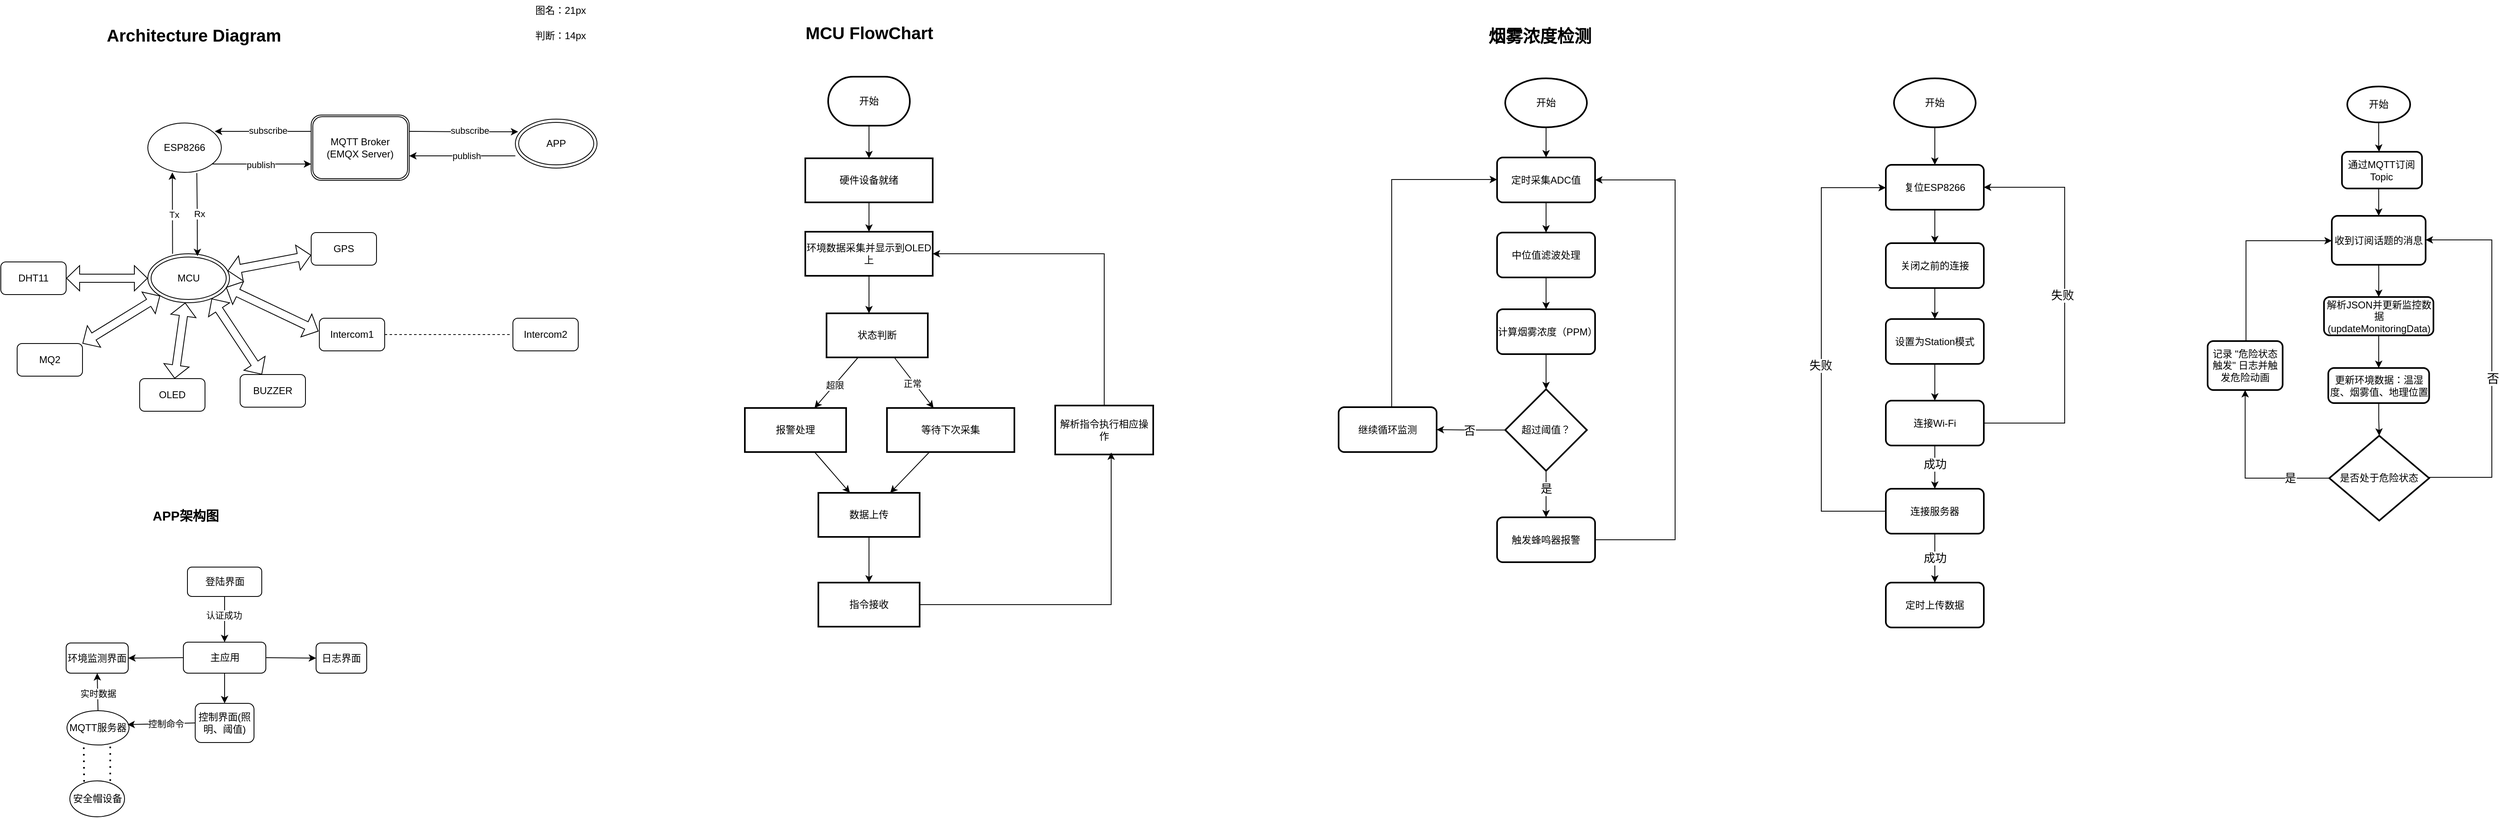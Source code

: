 <mxfile version="26.1.1">
  <diagram name="第 1 页" id="XSm_oSP1CjQKR2EKUibn">
    <mxGraphModel dx="1436" dy="968" grid="0" gridSize="10" guides="1" tooltips="1" connect="1" arrows="1" fold="1" page="1" pageScale="1" pageWidth="3300" pageHeight="4681" math="0" shadow="0">
      <root>
        <mxCell id="0" />
        <mxCell id="1" parent="0" />
        <mxCell id="Tru2G3mQ1BGQL0BF6qfR-82" style="edgeStyle=orthogonalEdgeStyle;rounded=0;orthogonalLoop=1;jettySize=auto;html=1;" parent="1" source="Tru2G3mQ1BGQL0BF6qfR-46" target="Tru2G3mQ1BGQL0BF6qfR-49" edge="1">
          <mxGeometry relative="1" as="geometry" />
        </mxCell>
        <mxCell id="Tru2G3mQ1BGQL0BF6qfR-46" value="硬件设备就绪" style="whiteSpace=wrap;strokeWidth=2;" parent="1" vertex="1">
          <mxGeometry x="1043" y="220" width="156" height="54" as="geometry" />
        </mxCell>
        <mxCell id="Tru2G3mQ1BGQL0BF6qfR-85" value="" style="edgeStyle=orthogonalEdgeStyle;rounded=0;orthogonalLoop=1;jettySize=auto;html=1;" parent="1" source="Tru2G3mQ1BGQL0BF6qfR-49" target="Tru2G3mQ1BGQL0BF6qfR-51" edge="1">
          <mxGeometry relative="1" as="geometry">
            <Array as="points">
              <mxPoint x="1121" y="400" />
              <mxPoint x="1121" y="400" />
            </Array>
          </mxGeometry>
        </mxCell>
        <mxCell id="Tru2G3mQ1BGQL0BF6qfR-49" value="环境数据采集并显示到OLED上" style="whiteSpace=wrap;strokeWidth=2;" parent="1" vertex="1">
          <mxGeometry x="1043" y="310" width="156" height="54" as="geometry" />
        </mxCell>
        <mxCell id="Tru2G3mQ1BGQL0BF6qfR-51" value="状态判断" style="whiteSpace=wrap;strokeWidth=2;" parent="1" vertex="1">
          <mxGeometry x="1069" y="410" width="124" height="54" as="geometry" />
        </mxCell>
        <mxCell id="Tru2G3mQ1BGQL0BF6qfR-52" value="报警处理" style="whiteSpace=wrap;strokeWidth=2;" parent="1" vertex="1">
          <mxGeometry x="969" y="526" width="124" height="54" as="geometry" />
        </mxCell>
        <mxCell id="Tru2G3mQ1BGQL0BF6qfR-53" value="等待下次采集" style="whiteSpace=wrap;strokeWidth=2;" parent="1" vertex="1">
          <mxGeometry x="1143" y="526" width="156" height="54" as="geometry" />
        </mxCell>
        <mxCell id="Tru2G3mQ1BGQL0BF6qfR-54" value="数据上传" style="whiteSpace=wrap;strokeWidth=2;" parent="1" vertex="1">
          <mxGeometry x="1059" y="630" width="124" height="54" as="geometry" />
        </mxCell>
        <mxCell id="Tru2G3mQ1BGQL0BF6qfR-55" value="指令接收" style="whiteSpace=wrap;strokeWidth=2;" parent="1" vertex="1">
          <mxGeometry x="1059" y="740" width="124" height="54" as="geometry" />
        </mxCell>
        <mxCell id="Tru2G3mQ1BGQL0BF6qfR-68" value="" style="endArrow=classic;html=1;rounded=0;" parent="1" source="Tru2G3mQ1BGQL0BF6qfR-54" target="Tru2G3mQ1BGQL0BF6qfR-55" edge="1">
          <mxGeometry width="50" height="50" relative="1" as="geometry">
            <mxPoint x="1211" y="700" as="sourcePoint" />
            <mxPoint x="1261" y="650" as="targetPoint" />
          </mxGeometry>
        </mxCell>
        <mxCell id="Tru2G3mQ1BGQL0BF6qfR-69" value="" style="endArrow=classic;html=1;rounded=0;" parent="1" source="Tru2G3mQ1BGQL0BF6qfR-53" target="Tru2G3mQ1BGQL0BF6qfR-54" edge="1">
          <mxGeometry width="50" height="50" relative="1" as="geometry">
            <mxPoint x="1219" y="640" as="sourcePoint" />
            <mxPoint x="1269" y="590" as="targetPoint" />
          </mxGeometry>
        </mxCell>
        <mxCell id="Tru2G3mQ1BGQL0BF6qfR-70" value="" style="endArrow=classic;html=1;rounded=0;" parent="1" source="Tru2G3mQ1BGQL0BF6qfR-52" target="Tru2G3mQ1BGQL0BF6qfR-54" edge="1">
          <mxGeometry width="50" height="50" relative="1" as="geometry">
            <mxPoint x="1219" y="640" as="sourcePoint" />
            <mxPoint x="1269" y="590" as="targetPoint" />
          </mxGeometry>
        </mxCell>
        <mxCell id="Tru2G3mQ1BGQL0BF6qfR-71" value="" style="endArrow=classic;html=1;rounded=0;" parent="1" source="Tru2G3mQ1BGQL0BF6qfR-51" target="Tru2G3mQ1BGQL0BF6qfR-52" edge="1">
          <mxGeometry width="50" height="50" relative="1" as="geometry">
            <mxPoint x="1099" y="510" as="sourcePoint" />
            <mxPoint x="1059" y="520" as="targetPoint" />
          </mxGeometry>
        </mxCell>
        <mxCell id="Tru2G3mQ1BGQL0BF6qfR-72" value="超限" style="edgeLabel;html=1;align=center;verticalAlign=middle;resizable=0;points=[];" parent="Tru2G3mQ1BGQL0BF6qfR-71" vertex="1" connectable="0">
          <mxGeometry x="0.078" relative="1" as="geometry">
            <mxPoint as="offset" />
          </mxGeometry>
        </mxCell>
        <mxCell id="Tru2G3mQ1BGQL0BF6qfR-73" value="" style="endArrow=classic;html=1;rounded=0;" parent="1" source="Tru2G3mQ1BGQL0BF6qfR-51" target="Tru2G3mQ1BGQL0BF6qfR-53" edge="1">
          <mxGeometry width="50" height="50" relative="1" as="geometry">
            <mxPoint x="1099" y="510" as="sourcePoint" />
            <mxPoint x="1149" y="460" as="targetPoint" />
          </mxGeometry>
        </mxCell>
        <mxCell id="Tru2G3mQ1BGQL0BF6qfR-74" value="正常" style="edgeLabel;html=1;align=center;verticalAlign=middle;resizable=0;points=[];" parent="Tru2G3mQ1BGQL0BF6qfR-73" vertex="1" connectable="0">
          <mxGeometry x="-0.086" relative="1" as="geometry">
            <mxPoint y="3" as="offset" />
          </mxGeometry>
        </mxCell>
        <mxCell id="Tru2G3mQ1BGQL0BF6qfR-78" style="edgeStyle=orthogonalEdgeStyle;rounded=0;orthogonalLoop=1;jettySize=auto;html=1;exitX=0.5;exitY=1;exitDx=0;exitDy=0;exitPerimeter=0;" parent="1" source="Tru2G3mQ1BGQL0BF6qfR-77" target="Tru2G3mQ1BGQL0BF6qfR-46" edge="1">
          <mxGeometry relative="1" as="geometry" />
        </mxCell>
        <mxCell id="Tru2G3mQ1BGQL0BF6qfR-77" value="开始" style="strokeWidth=2;html=1;shape=mxgraph.flowchart.terminator;whiteSpace=wrap;" parent="1" vertex="1">
          <mxGeometry x="1071" y="120" width="100" height="60" as="geometry" />
        </mxCell>
        <mxCell id="Tru2G3mQ1BGQL0BF6qfR-83" style="edgeStyle=orthogonalEdgeStyle;rounded=0;orthogonalLoop=1;jettySize=auto;html=1;exitX=0.5;exitY=0;exitDx=0;exitDy=0;entryX=1;entryY=0.5;entryDx=0;entryDy=0;" parent="1" source="Tru2G3mQ1BGQL0BF6qfR-80" target="Tru2G3mQ1BGQL0BF6qfR-49" edge="1">
          <mxGeometry relative="1" as="geometry" />
        </mxCell>
        <mxCell id="Tru2G3mQ1BGQL0BF6qfR-80" value="解析指令执行相应操作" style="rounded=0;whiteSpace=wrap;html=1;strokeWidth=2;" parent="1" vertex="1">
          <mxGeometry x="1349" y="523" width="120" height="60" as="geometry" />
        </mxCell>
        <mxCell id="Tru2G3mQ1BGQL0BF6qfR-84" style="edgeStyle=orthogonalEdgeStyle;rounded=0;orthogonalLoop=1;jettySize=auto;html=1;exitX=1;exitY=0.5;exitDx=0;exitDy=0;entryX=0.571;entryY=0.959;entryDx=0;entryDy=0;entryPerimeter=0;" parent="1" source="Tru2G3mQ1BGQL0BF6qfR-55" target="Tru2G3mQ1BGQL0BF6qfR-80" edge="1">
          <mxGeometry relative="1" as="geometry" />
        </mxCell>
        <mxCell id="Tru2G3mQ1BGQL0BF6qfR-86" value="&lt;font style=&quot;font-size: 21px;&quot;&gt;&lt;b&gt;MCU FlowChart&lt;/b&gt;&lt;/font&gt;" style="text;html=1;align=center;verticalAlign=middle;resizable=0;points=[];autosize=1;strokeColor=none;fillColor=none;strokeWidth=5;" parent="1" vertex="1">
          <mxGeometry x="1034" y="47" width="174" height="37" as="geometry" />
        </mxCell>
        <mxCell id="kN1zlFRy2AFNIoLn2qj6-1" value="&lt;font style=&quot;font-size: 21px;&quot;&gt;&lt;b&gt;Architecture Diagram&lt;/b&gt;&lt;/font&gt;" style="text;html=1;align=center;verticalAlign=middle;resizable=0;points=[];autosize=1;strokeColor=none;fillColor=none;strokeWidth=5;" parent="1" vertex="1">
          <mxGeometry x="177.5" y="50" width="232" height="37" as="geometry" />
        </mxCell>
        <mxCell id="kN1zlFRy2AFNIoLn2qj6-15" style="edgeStyle=orthogonalEdgeStyle;rounded=0;orthogonalLoop=1;jettySize=auto;html=1;" parent="1" edge="1">
          <mxGeometry relative="1" as="geometry">
            <mxPoint x="440" y="187.004" as="sourcePoint" />
            <mxPoint x="320" y="187" as="targetPoint" />
            <Array as="points">
              <mxPoint x="410" y="187" />
              <mxPoint x="410" y="187" />
            </Array>
          </mxGeometry>
        </mxCell>
        <mxCell id="kN1zlFRy2AFNIoLn2qj6-21" value="&lt;h2 style=&quot;border: 0px; border-collapse: collapse; border-spacing: 0px; list-style: none; margin: 0px; padding: 0px; font-variant-numeric: normal; font-variant-east-asian: normal; font-variant-alternates: normal; font-size-adjust: none; font-kerning: auto; font-optical-sizing: auto; font-feature-settings: normal; font-variation-settings: normal; font-variant-position: normal; font-variant-emoji: normal; font-weight: 400; font-stretch: normal; line-height: 48px; font-family: Arial, Helvetica, sans-serif; overflow-wrap: break-word; color: rgb(17, 17, 17); text-align: left; text-wrap-mode: wrap;&quot; class=&quot;b_focusTextMedium&quot;&gt;&lt;br&gt;&lt;/h2&gt;" style="edgeLabel;html=1;align=center;verticalAlign=middle;resizable=0;points=[];" parent="kN1zlFRy2AFNIoLn2qj6-15" vertex="1" connectable="0">
          <mxGeometry x="-0.027" y="-3" relative="1" as="geometry">
            <mxPoint as="offset" />
          </mxGeometry>
        </mxCell>
        <mxCell id="kN1zlFRy2AFNIoLn2qj6-22" value="subscribe" style="edgeLabel;html=1;align=center;verticalAlign=middle;resizable=0;points=[];" parent="kN1zlFRy2AFNIoLn2qj6-15" vertex="1" connectable="0">
          <mxGeometry x="-0.08" y="-1" relative="1" as="geometry">
            <mxPoint as="offset" />
          </mxGeometry>
        </mxCell>
        <mxCell id="kN1zlFRy2AFNIoLn2qj6-6" value="MQTT Broker&lt;div&gt;&amp;nbsp;(EMQX Server)&amp;nbsp;&lt;/div&gt;" style="shape=ext;double=1;rounded=1;whiteSpace=wrap;html=1;" parent="1" vertex="1">
          <mxGeometry x="438" y="167" width="120" height="80" as="geometry" />
        </mxCell>
        <mxCell id="kN1zlFRy2AFNIoLn2qj6-7" value="MCU" style="ellipse;shape=doubleEllipse;whiteSpace=wrap;html=1;" parent="1" vertex="1">
          <mxGeometry x="238" y="337" width="100" height="60" as="geometry" />
        </mxCell>
        <mxCell id="kN1zlFRy2AFNIoLn2qj6-9" value="APP" style="ellipse;shape=doubleEllipse;whiteSpace=wrap;html=1;" parent="1" vertex="1">
          <mxGeometry x="688" y="172" width="100" height="60" as="geometry" />
        </mxCell>
        <mxCell id="kN1zlFRy2AFNIoLn2qj6-13" style="edgeStyle=orthogonalEdgeStyle;rounded=0;orthogonalLoop=1;jettySize=auto;html=1;" parent="1" source="kN1zlFRy2AFNIoLn2qj6-10" target="kN1zlFRy2AFNIoLn2qj6-6" edge="1">
          <mxGeometry relative="1" as="geometry">
            <Array as="points">
              <mxPoint x="378" y="227" />
              <mxPoint x="378" y="227" />
            </Array>
          </mxGeometry>
        </mxCell>
        <mxCell id="kN1zlFRy2AFNIoLn2qj6-23" value="publish" style="edgeLabel;html=1;align=center;verticalAlign=middle;resizable=0;points=[];" parent="kN1zlFRy2AFNIoLn2qj6-13" vertex="1" connectable="0">
          <mxGeometry x="-0.025" y="-1" relative="1" as="geometry">
            <mxPoint as="offset" />
          </mxGeometry>
        </mxCell>
        <mxCell id="kN1zlFRy2AFNIoLn2qj6-10" value="ESP8266" style="ellipse;whiteSpace=wrap;html=1;" parent="1" vertex="1">
          <mxGeometry x="238" y="176.75" width="90" height="60.5" as="geometry" />
        </mxCell>
        <mxCell id="kN1zlFRy2AFNIoLn2qj6-18" value="" style="endArrow=classic;html=1;rounded=0;exitX=0.4;exitY=0;exitDx=0;exitDy=0;exitPerimeter=0;entryX=0.33;entryY=1.001;entryDx=0;entryDy=0;entryPerimeter=0;" parent="1" edge="1">
          <mxGeometry width="50" height="50" relative="1" as="geometry">
            <mxPoint x="268.3" y="336.94" as="sourcePoint" />
            <mxPoint x="268.0" y="237.251" as="targetPoint" />
          </mxGeometry>
        </mxCell>
        <mxCell id="kN1zlFRy2AFNIoLn2qj6-20" value="Tx" style="edgeLabel;html=1;align=center;verticalAlign=middle;resizable=0;points=[];" parent="kN1zlFRy2AFNIoLn2qj6-18" vertex="1" connectable="0">
          <mxGeometry x="-0.029" y="-2" relative="1" as="geometry">
            <mxPoint as="offset" />
          </mxGeometry>
        </mxCell>
        <mxCell id="kN1zlFRy2AFNIoLn2qj6-28" style="edgeStyle=orthogonalEdgeStyle;rounded=0;orthogonalLoop=1;jettySize=auto;html=1;entryX=0.035;entryY=0.592;entryDx=0;entryDy=0;entryPerimeter=0;" parent="1" edge="1">
          <mxGeometry relative="1" as="geometry">
            <mxPoint x="558" y="186.999" as="sourcePoint" />
            <mxPoint x="691.5" y="187.49" as="targetPoint" />
          </mxGeometry>
        </mxCell>
        <mxCell id="kN1zlFRy2AFNIoLn2qj6-29" value="subscribe" style="edgeLabel;html=1;align=center;verticalAlign=middle;resizable=0;points=[];" parent="kN1zlFRy2AFNIoLn2qj6-28" vertex="1" connectable="0">
          <mxGeometry x="0.104" y="2" relative="1" as="geometry">
            <mxPoint as="offset" />
          </mxGeometry>
        </mxCell>
        <mxCell id="kN1zlFRy2AFNIoLn2qj6-30" style="edgeStyle=orthogonalEdgeStyle;rounded=0;orthogonalLoop=1;jettySize=auto;html=1;entryX=1;entryY=0.438;entryDx=0;entryDy=0;entryPerimeter=0;" parent="1" edge="1">
          <mxGeometry relative="1" as="geometry">
            <mxPoint x="688" y="217" as="sourcePoint" />
            <mxPoint x="558" y="217.04" as="targetPoint" />
            <Array as="points">
              <mxPoint x="658" y="217" />
              <mxPoint x="658" y="217" />
            </Array>
          </mxGeometry>
        </mxCell>
        <mxCell id="kN1zlFRy2AFNIoLn2qj6-31" value="publish" style="edgeLabel;html=1;align=center;verticalAlign=middle;resizable=0;points=[];" parent="kN1zlFRy2AFNIoLn2qj6-30" vertex="1" connectable="0">
          <mxGeometry x="-0.218" y="-1" relative="1" as="geometry">
            <mxPoint x="-9" y="1" as="offset" />
          </mxGeometry>
        </mxCell>
        <mxCell id="kN1zlFRy2AFNIoLn2qj6-33" style="edgeStyle=orthogonalEdgeStyle;rounded=0;orthogonalLoop=1;jettySize=auto;html=1;entryX=0.457;entryY=0.034;entryDx=0;entryDy=0;entryPerimeter=0;" parent="1" edge="1">
          <mxGeometry relative="1" as="geometry">
            <mxPoint x="298" y="238.1" as="sourcePoint" />
            <mxPoint x="298.7" y="339.89" as="targetPoint" />
          </mxGeometry>
        </mxCell>
        <mxCell id="kN1zlFRy2AFNIoLn2qj6-34" value="Rx" style="edgeLabel;html=1;align=center;verticalAlign=middle;resizable=0;points=[];" parent="kN1zlFRy2AFNIoLn2qj6-33" vertex="1" connectable="0">
          <mxGeometry x="-0.026" y="2" relative="1" as="geometry">
            <mxPoint as="offset" />
          </mxGeometry>
        </mxCell>
        <mxCell id="kN1zlFRy2AFNIoLn2qj6-43" value="MQ2" style="rounded=1;whiteSpace=wrap;html=1;" parent="1" vertex="1">
          <mxGeometry x="78" y="447" width="80" height="40" as="geometry" />
        </mxCell>
        <mxCell id="kN1zlFRy2AFNIoLn2qj6-44" value="DHT11" style="rounded=1;whiteSpace=wrap;html=1;" parent="1" vertex="1">
          <mxGeometry x="58" y="347" width="80" height="40" as="geometry" />
        </mxCell>
        <mxCell id="kN1zlFRy2AFNIoLn2qj6-45" value="GPS" style="rounded=1;whiteSpace=wrap;html=1;" parent="1" vertex="1">
          <mxGeometry x="438" y="311" width="80" height="40" as="geometry" />
        </mxCell>
        <mxCell id="kN1zlFRy2AFNIoLn2qj6-46" value="BUZZER" style="rounded=1;whiteSpace=wrap;html=1;" parent="1" vertex="1">
          <mxGeometry x="351" y="485" width="80" height="40" as="geometry" />
        </mxCell>
        <mxCell id="kN1zlFRy2AFNIoLn2qj6-47" value="OLED" style="rounded=1;whiteSpace=wrap;html=1;" parent="1" vertex="1">
          <mxGeometry x="228" y="490" width="80" height="40" as="geometry" />
        </mxCell>
        <mxCell id="kN1zlFRy2AFNIoLn2qj6-58" value="" style="shape=flexArrow;endArrow=classic;startArrow=classic;html=1;rounded=0;endSize=5;startSize=5;" parent="1" source="kN1zlFRy2AFNIoLn2qj6-44" target="kN1zlFRy2AFNIoLn2qj6-7" edge="1">
          <mxGeometry width="100" height="100" relative="1" as="geometry">
            <mxPoint x="408" y="477" as="sourcePoint" />
            <mxPoint x="508" y="377" as="targetPoint" />
          </mxGeometry>
        </mxCell>
        <mxCell id="kN1zlFRy2AFNIoLn2qj6-60" value="" style="shape=flexArrow;endArrow=classic;startArrow=classic;html=1;rounded=0;exitX=1;exitY=0;exitDx=0;exitDy=0;startSize=5;endSize=5;" parent="1" source="kN1zlFRy2AFNIoLn2qj6-43" target="kN1zlFRy2AFNIoLn2qj6-7" edge="1">
          <mxGeometry width="100" height="100" relative="1" as="geometry">
            <mxPoint x="308" y="427" as="sourcePoint" />
            <mxPoint x="408" y="327" as="targetPoint" />
          </mxGeometry>
        </mxCell>
        <mxCell id="kN1zlFRy2AFNIoLn2qj6-61" value="" style="shape=flexArrow;endArrow=classic;startArrow=classic;html=1;rounded=0;startSize=5;endSize=5;" parent="1" source="kN1zlFRy2AFNIoLn2qj6-47" target="kN1zlFRy2AFNIoLn2qj6-7" edge="1">
          <mxGeometry width="100" height="100" relative="1" as="geometry">
            <mxPoint x="250.5" y="593" as="sourcePoint" />
            <mxPoint x="345.5" y="535" as="targetPoint" />
          </mxGeometry>
        </mxCell>
        <mxCell id="kN1zlFRy2AFNIoLn2qj6-63" value="" style="shape=flexArrow;endArrow=classic;startArrow=classic;html=1;rounded=0;startSize=5;endSize=5;entryX=0.781;entryY=0.915;entryDx=0;entryDy=0;entryPerimeter=0;" parent="1" source="kN1zlFRy2AFNIoLn2qj6-46" target="kN1zlFRy2AFNIoLn2qj6-7" edge="1">
          <mxGeometry width="100" height="100" relative="1" as="geometry">
            <mxPoint x="298" y="495" as="sourcePoint" />
            <mxPoint x="318" y="387" as="targetPoint" />
            <Array as="points" />
          </mxGeometry>
        </mxCell>
        <mxCell id="kN1zlFRy2AFNIoLn2qj6-64" value="" style="shape=flexArrow;endArrow=classic;startArrow=classic;html=1;rounded=0;startSize=5;endSize=5;" parent="1" source="kN1zlFRy2AFNIoLn2qj6-45" target="kN1zlFRy2AFNIoLn2qj6-7" edge="1">
          <mxGeometry width="100" height="100" relative="1" as="geometry">
            <mxPoint x="430" y="467" as="sourcePoint" />
            <mxPoint x="333" y="398" as="targetPoint" />
            <Array as="points" />
          </mxGeometry>
        </mxCell>
        <mxCell id="UOdza7l45TcHm6_i0nI1-1" value="" style="shape=flexArrow;endArrow=classic;startArrow=classic;html=1;rounded=0;startSize=5;endSize=5;entryX=0.956;entryY=0.616;entryDx=0;entryDy=0;entryPerimeter=0;" parent="1" edge="1">
          <mxGeometry width="100" height="100" relative="1" as="geometry">
            <mxPoint x="447" y="432" as="sourcePoint" />
            <mxPoint x="333.6" y="378.0" as="targetPoint" />
            <Array as="points" />
          </mxGeometry>
        </mxCell>
        <mxCell id="UOdza7l45TcHm6_i0nI1-2" value="Intercom1" style="rounded=1;whiteSpace=wrap;html=1;" parent="1" vertex="1">
          <mxGeometry x="448" y="416" width="80" height="40" as="geometry" />
        </mxCell>
        <mxCell id="UOdza7l45TcHm6_i0nI1-3" value="Intercom2" style="rounded=1;whiteSpace=wrap;html=1;" parent="1" vertex="1">
          <mxGeometry x="685" y="416" width="80" height="40" as="geometry" />
        </mxCell>
        <mxCell id="UOdza7l45TcHm6_i0nI1-7" value="" style="endArrow=none;dashed=1;html=1;rounded=0;" parent="1" edge="1">
          <mxGeometry width="50" height="50" relative="1" as="geometry">
            <mxPoint x="528" y="436" as="sourcePoint" />
            <mxPoint x="684" y="436" as="targetPoint" />
          </mxGeometry>
        </mxCell>
        <mxCell id="FQCjwawwEUUmc59AN0w1-1" value="登陆界面" style="rounded=1;whiteSpace=wrap;html=1;" parent="1" vertex="1">
          <mxGeometry x="286.5" y="721" width="91" height="36" as="geometry" />
        </mxCell>
        <mxCell id="FQCjwawwEUUmc59AN0w1-2" value="主应用" style="rounded=1;whiteSpace=wrap;html=1;" parent="1" vertex="1">
          <mxGeometry x="281.5" y="813" width="101" height="38" as="geometry" />
        </mxCell>
        <mxCell id="FQCjwawwEUUmc59AN0w1-3" value="" style="endArrow=classic;html=1;rounded=0;exitX=0.5;exitY=1;exitDx=0;exitDy=0;" parent="1" source="FQCjwawwEUUmc59AN0w1-1" target="FQCjwawwEUUmc59AN0w1-2" edge="1">
          <mxGeometry width="50" height="50" relative="1" as="geometry">
            <mxPoint x="189" y="800" as="sourcePoint" />
            <mxPoint x="239" y="750" as="targetPoint" />
          </mxGeometry>
        </mxCell>
        <mxCell id="FQCjwawwEUUmc59AN0w1-4" value="认证成功" style="edgeLabel;html=1;align=center;verticalAlign=middle;resizable=0;points=[];" parent="FQCjwawwEUUmc59AN0w1-3" vertex="1" connectable="0">
          <mxGeometry x="-0.194" y="-1" relative="1" as="geometry">
            <mxPoint as="offset" />
          </mxGeometry>
        </mxCell>
        <mxCell id="FQCjwawwEUUmc59AN0w1-10" value="日志界面" style="rounded=1;whiteSpace=wrap;html=1;" parent="1" vertex="1">
          <mxGeometry x="444" y="814" width="62" height="37" as="geometry" />
        </mxCell>
        <mxCell id="FQCjwawwEUUmc59AN0w1-11" value="环境监测界面" style="rounded=1;whiteSpace=wrap;html=1;" parent="1" vertex="1">
          <mxGeometry x="138" y="814" width="76" height="37" as="geometry" />
        </mxCell>
        <mxCell id="FQCjwawwEUUmc59AN0w1-12" value="控制界面(照明、阈值)" style="rounded=1;whiteSpace=wrap;html=1;" parent="1" vertex="1">
          <mxGeometry x="296" y="888" width="72" height="48" as="geometry" />
        </mxCell>
        <mxCell id="FQCjwawwEUUmc59AN0w1-13" value="" style="endArrow=classic;html=1;rounded=0;entryX=1;entryY=0.5;entryDx=0;entryDy=0;exitX=0;exitY=0.5;exitDx=0;exitDy=0;" parent="1" source="FQCjwawwEUUmc59AN0w1-2" target="FQCjwawwEUUmc59AN0w1-11" edge="1">
          <mxGeometry width="50" height="50" relative="1" as="geometry">
            <mxPoint x="244" y="872" as="sourcePoint" />
            <mxPoint x="294" y="822" as="targetPoint" />
          </mxGeometry>
        </mxCell>
        <mxCell id="FQCjwawwEUUmc59AN0w1-15" value="" style="endArrow=classic;html=1;rounded=0;entryX=0.5;entryY=0;entryDx=0;entryDy=0;exitX=0.5;exitY=1;exitDx=0;exitDy=0;" parent="1" source="FQCjwawwEUUmc59AN0w1-2" target="FQCjwawwEUUmc59AN0w1-12" edge="1">
          <mxGeometry width="50" height="50" relative="1" as="geometry">
            <mxPoint x="244" y="872" as="sourcePoint" />
            <mxPoint x="294" y="822" as="targetPoint" />
          </mxGeometry>
        </mxCell>
        <mxCell id="FQCjwawwEUUmc59AN0w1-16" value="" style="endArrow=classic;html=1;rounded=0;entryX=0;entryY=0.5;entryDx=0;entryDy=0;exitX=1;exitY=0.5;exitDx=0;exitDy=0;" parent="1" source="FQCjwawwEUUmc59AN0w1-2" target="FQCjwawwEUUmc59AN0w1-10" edge="1">
          <mxGeometry width="50" height="50" relative="1" as="geometry">
            <mxPoint x="304" y="878" as="sourcePoint" />
            <mxPoint x="354" y="828" as="targetPoint" />
          </mxGeometry>
        </mxCell>
        <mxCell id="FQCjwawwEUUmc59AN0w1-17" value="MQTT服务器" style="ellipse;whiteSpace=wrap;html=1;" parent="1" vertex="1">
          <mxGeometry x="139" y="897" width="76" height="42" as="geometry" />
        </mxCell>
        <mxCell id="FQCjwawwEUUmc59AN0w1-19" value="" style="endArrow=classic;html=1;rounded=0;exitX=0;exitY=0.5;exitDx=0;exitDy=0;entryX=0.974;entryY=0.406;entryDx=0;entryDy=0;entryPerimeter=0;" parent="1" source="FQCjwawwEUUmc59AN0w1-12" target="FQCjwawwEUUmc59AN0w1-17" edge="1">
          <mxGeometry width="50" height="50" relative="1" as="geometry">
            <mxPoint x="304" y="878" as="sourcePoint" />
            <mxPoint x="223" y="912" as="targetPoint" />
          </mxGeometry>
        </mxCell>
        <mxCell id="FQCjwawwEUUmc59AN0w1-23" value="控制命令" style="edgeLabel;html=1;align=center;verticalAlign=middle;resizable=0;points=[];" parent="FQCjwawwEUUmc59AN0w1-19" vertex="1" connectable="0">
          <mxGeometry x="-0.138" relative="1" as="geometry">
            <mxPoint as="offset" />
          </mxGeometry>
        </mxCell>
        <mxCell id="FQCjwawwEUUmc59AN0w1-20" value="" style="endArrow=classic;html=1;rounded=0;exitX=0.5;exitY=0;exitDx=0;exitDy=0;entryX=0.5;entryY=1;entryDx=0;entryDy=0;" parent="1" source="FQCjwawwEUUmc59AN0w1-17" target="FQCjwawwEUUmc59AN0w1-11" edge="1">
          <mxGeometry width="50" height="50" relative="1" as="geometry">
            <mxPoint x="304" y="878" as="sourcePoint" />
            <mxPoint x="354" y="828" as="targetPoint" />
          </mxGeometry>
        </mxCell>
        <mxCell id="FQCjwawwEUUmc59AN0w1-21" value="实时数据" style="edgeLabel;html=1;align=center;verticalAlign=middle;resizable=0;points=[];" parent="FQCjwawwEUUmc59AN0w1-20" vertex="1" connectable="0">
          <mxGeometry x="0.131" y="1" relative="1" as="geometry">
            <mxPoint x="1" y="5" as="offset" />
          </mxGeometry>
        </mxCell>
        <mxCell id="FQCjwawwEUUmc59AN0w1-25" value="安全帽设备" style="ellipse;whiteSpace=wrap;html=1;" parent="1" vertex="1">
          <mxGeometry x="142.5" y="983" width="67" height="44" as="geometry" />
        </mxCell>
        <mxCell id="FQCjwawwEUUmc59AN0w1-30" value="" style="endArrow=none;dashed=1;html=1;dashPattern=1 3;strokeWidth=2;rounded=0;exitX=0.261;exitY=0.023;exitDx=0;exitDy=0;exitPerimeter=0;entryX=0.27;entryY=0.95;entryDx=0;entryDy=0;entryPerimeter=0;" parent="1" source="FQCjwawwEUUmc59AN0w1-25" target="FQCjwawwEUUmc59AN0w1-17" edge="1">
          <mxGeometry width="50" height="50" relative="1" as="geometry">
            <mxPoint x="256" y="938" as="sourcePoint" />
            <mxPoint x="306" y="888" as="targetPoint" />
          </mxGeometry>
        </mxCell>
        <mxCell id="FQCjwawwEUUmc59AN0w1-31" value="" style="endArrow=none;dashed=1;html=1;dashPattern=1 3;strokeWidth=2;rounded=0;exitX=0.261;exitY=0.023;exitDx=0;exitDy=0;exitPerimeter=0;entryX=0.27;entryY=0.95;entryDx=0;entryDy=0;entryPerimeter=0;" parent="1" edge="1">
          <mxGeometry width="50" height="50" relative="1" as="geometry">
            <mxPoint x="192" y="983" as="sourcePoint" />
            <mxPoint x="192" y="936" as="targetPoint" />
          </mxGeometry>
        </mxCell>
        <mxCell id="FQCjwawwEUUmc59AN0w1-32" value="&lt;font style=&quot;font-size: 16px;&quot;&gt;&lt;b&gt;APP架构图&lt;/b&gt;&lt;/font&gt;" style="text;html=1;align=center;verticalAlign=middle;resizable=0;points=[];autosize=1;strokeColor=none;fillColor=none;" parent="1" vertex="1">
          <mxGeometry x="234" y="642" width="99" height="31" as="geometry" />
        </mxCell>
        <mxCell id="ejcPHqGrOW_v4qiLq6aN-1" value="&lt;font style=&quot;font-size: 21px;&quot;&gt;&lt;b&gt;烟雾浓度检测&lt;/b&gt;&lt;/font&gt;" style="text;html=1;align=center;verticalAlign=middle;resizable=0;points=[];autosize=1;strokeColor=none;fillColor=none;strokeWidth=5;" vertex="1" parent="1">
          <mxGeometry x="1870" y="51" width="144" height="37" as="geometry" />
        </mxCell>
        <mxCell id="ejcPHqGrOW_v4qiLq6aN-5" style="edgeStyle=orthogonalEdgeStyle;rounded=0;orthogonalLoop=1;jettySize=auto;html=1;" edge="1" parent="1" source="ejcPHqGrOW_v4qiLq6aN-2" target="ejcPHqGrOW_v4qiLq6aN-3">
          <mxGeometry relative="1" as="geometry" />
        </mxCell>
        <mxCell id="ejcPHqGrOW_v4qiLq6aN-2" value="开始" style="strokeWidth=2;html=1;shape=mxgraph.flowchart.start_1;whiteSpace=wrap;" vertex="1" parent="1">
          <mxGeometry x="1900" y="122" width="100" height="60" as="geometry" />
        </mxCell>
        <mxCell id="ejcPHqGrOW_v4qiLq6aN-8" style="edgeStyle=orthogonalEdgeStyle;rounded=0;orthogonalLoop=1;jettySize=auto;html=1;entryX=0.5;entryY=0;entryDx=0;entryDy=0;" edge="1" parent="1" source="ejcPHqGrOW_v4qiLq6aN-3" target="ejcPHqGrOW_v4qiLq6aN-6">
          <mxGeometry relative="1" as="geometry" />
        </mxCell>
        <mxCell id="ejcPHqGrOW_v4qiLq6aN-3" value="定时采集ADC值" style="rounded=1;whiteSpace=wrap;html=1;absoluteArcSize=1;arcSize=14;strokeWidth=2;" vertex="1" parent="1">
          <mxGeometry x="1890" y="219" width="120" height="55" as="geometry" />
        </mxCell>
        <mxCell id="ejcPHqGrOW_v4qiLq6aN-9" style="edgeStyle=orthogonalEdgeStyle;rounded=0;orthogonalLoop=1;jettySize=auto;html=1;" edge="1" parent="1" source="ejcPHqGrOW_v4qiLq6aN-6" target="ejcPHqGrOW_v4qiLq6aN-7">
          <mxGeometry relative="1" as="geometry" />
        </mxCell>
        <mxCell id="ejcPHqGrOW_v4qiLq6aN-6" value="中位值滤波处理" style="rounded=1;whiteSpace=wrap;html=1;absoluteArcSize=1;arcSize=14;strokeWidth=2;" vertex="1" parent="1">
          <mxGeometry x="1890" y="311" width="120" height="55" as="geometry" />
        </mxCell>
        <mxCell id="ejcPHqGrOW_v4qiLq6aN-11" style="edgeStyle=orthogonalEdgeStyle;rounded=0;orthogonalLoop=1;jettySize=auto;html=1;" edge="1" parent="1" source="ejcPHqGrOW_v4qiLq6aN-7" target="ejcPHqGrOW_v4qiLq6aN-10">
          <mxGeometry relative="1" as="geometry" />
        </mxCell>
        <mxCell id="ejcPHqGrOW_v4qiLq6aN-7" value="计算烟雾浓度（PPM）" style="rounded=1;whiteSpace=wrap;html=1;absoluteArcSize=1;arcSize=14;strokeWidth=2;" vertex="1" parent="1">
          <mxGeometry x="1890" y="405" width="120" height="55" as="geometry" />
        </mxCell>
        <mxCell id="ejcPHqGrOW_v4qiLq6aN-14" style="edgeStyle=orthogonalEdgeStyle;rounded=0;orthogonalLoop=1;jettySize=auto;html=1;entryX=0.5;entryY=0;entryDx=0;entryDy=0;" edge="1" parent="1" source="ejcPHqGrOW_v4qiLq6aN-10" target="ejcPHqGrOW_v4qiLq6aN-13">
          <mxGeometry relative="1" as="geometry" />
        </mxCell>
        <mxCell id="ejcPHqGrOW_v4qiLq6aN-15" value="是" style="edgeLabel;html=1;align=center;verticalAlign=middle;resizable=0;points=[];fontSize=14;" vertex="1" connectable="0" parent="ejcPHqGrOW_v4qiLq6aN-14">
          <mxGeometry x="-0.264" y="-3" relative="1" as="geometry">
            <mxPoint x="3" y="1" as="offset" />
          </mxGeometry>
        </mxCell>
        <mxCell id="ejcPHqGrOW_v4qiLq6aN-18" style="edgeStyle=orthogonalEdgeStyle;rounded=0;orthogonalLoop=1;jettySize=auto;html=1;" edge="1" parent="1" source="ejcPHqGrOW_v4qiLq6aN-10" target="ejcPHqGrOW_v4qiLq6aN-17">
          <mxGeometry relative="1" as="geometry" />
        </mxCell>
        <mxCell id="ejcPHqGrOW_v4qiLq6aN-19" value="否" style="edgeLabel;html=1;align=center;verticalAlign=middle;resizable=0;points=[];fontSize=14;" vertex="1" connectable="0" parent="ejcPHqGrOW_v4qiLq6aN-18">
          <mxGeometry x="-0.007" y="1" relative="1" as="geometry">
            <mxPoint x="-1" y="1" as="offset" />
          </mxGeometry>
        </mxCell>
        <mxCell id="ejcPHqGrOW_v4qiLq6aN-10" value="超过阈值？" style="strokeWidth=2;html=1;shape=mxgraph.flowchart.decision;whiteSpace=wrap;" vertex="1" parent="1">
          <mxGeometry x="1900" y="503" width="100" height="100" as="geometry" />
        </mxCell>
        <mxCell id="ejcPHqGrOW_v4qiLq6aN-24" style="edgeStyle=orthogonalEdgeStyle;rounded=0;orthogonalLoop=1;jettySize=auto;html=1;" edge="1" parent="1" source="ejcPHqGrOW_v4qiLq6aN-13" target="ejcPHqGrOW_v4qiLq6aN-3">
          <mxGeometry relative="1" as="geometry">
            <Array as="points">
              <mxPoint x="2108" y="687.5" />
              <mxPoint x="2108" y="246.5" />
            </Array>
          </mxGeometry>
        </mxCell>
        <mxCell id="ejcPHqGrOW_v4qiLq6aN-13" value="触发蜂鸣器报警" style="rounded=1;whiteSpace=wrap;html=1;absoluteArcSize=1;arcSize=14;strokeWidth=2;" vertex="1" parent="1">
          <mxGeometry x="1890" y="660" width="120" height="55" as="geometry" />
        </mxCell>
        <mxCell id="ejcPHqGrOW_v4qiLq6aN-21" style="edgeStyle=orthogonalEdgeStyle;rounded=0;orthogonalLoop=1;jettySize=auto;html=1;" edge="1" parent="1" source="ejcPHqGrOW_v4qiLq6aN-17" target="ejcPHqGrOW_v4qiLq6aN-3">
          <mxGeometry relative="1" as="geometry">
            <Array as="points">
              <mxPoint x="1761" y="246" />
            </Array>
          </mxGeometry>
        </mxCell>
        <mxCell id="ejcPHqGrOW_v4qiLq6aN-17" value="继续循环监测" style="rounded=1;whiteSpace=wrap;html=1;absoluteArcSize=1;arcSize=14;strokeWidth=2;" vertex="1" parent="1">
          <mxGeometry x="1696" y="525" width="120" height="55" as="geometry" />
        </mxCell>
        <mxCell id="ejcPHqGrOW_v4qiLq6aN-22" value="图名：21px" style="text;html=1;align=center;verticalAlign=middle;resizable=0;points=[];autosize=1;strokeColor=none;fillColor=none;" vertex="1" parent="1">
          <mxGeometry x="703" y="26" width="80" height="26" as="geometry" />
        </mxCell>
        <mxCell id="ejcPHqGrOW_v4qiLq6aN-23" value="判断：14px" style="text;html=1;align=center;verticalAlign=middle;resizable=0;points=[];autosize=1;strokeColor=none;fillColor=none;" vertex="1" parent="1">
          <mxGeometry x="703" y="56.5" width="80" height="26" as="geometry" />
        </mxCell>
        <mxCell id="ejcPHqGrOW_v4qiLq6aN-27" style="edgeStyle=orthogonalEdgeStyle;rounded=0;orthogonalLoop=1;jettySize=auto;html=1;exitX=0.5;exitY=1;exitDx=0;exitDy=0;exitPerimeter=0;" edge="1" parent="1" source="ejcPHqGrOW_v4qiLq6aN-25" target="ejcPHqGrOW_v4qiLq6aN-26">
          <mxGeometry relative="1" as="geometry" />
        </mxCell>
        <mxCell id="ejcPHqGrOW_v4qiLq6aN-25" value="开始" style="strokeWidth=2;html=1;shape=mxgraph.flowchart.start_1;whiteSpace=wrap;" vertex="1" parent="1">
          <mxGeometry x="2376" y="122" width="100" height="60" as="geometry" />
        </mxCell>
        <mxCell id="ejcPHqGrOW_v4qiLq6aN-30" style="edgeStyle=orthogonalEdgeStyle;rounded=0;orthogonalLoop=1;jettySize=auto;html=1;exitX=0.5;exitY=1;exitDx=0;exitDy=0;entryX=0.5;entryY=0;entryDx=0;entryDy=0;" edge="1" parent="1" source="ejcPHqGrOW_v4qiLq6aN-26" target="ejcPHqGrOW_v4qiLq6aN-28">
          <mxGeometry relative="1" as="geometry" />
        </mxCell>
        <mxCell id="ejcPHqGrOW_v4qiLq6aN-26" value="复位ESP8266" style="rounded=1;whiteSpace=wrap;html=1;absoluteArcSize=1;arcSize=14;strokeWidth=2;" vertex="1" parent="1">
          <mxGeometry x="2366" y="228" width="120" height="55" as="geometry" />
        </mxCell>
        <mxCell id="ejcPHqGrOW_v4qiLq6aN-31" style="edgeStyle=orthogonalEdgeStyle;rounded=0;orthogonalLoop=1;jettySize=auto;html=1;" edge="1" parent="1" source="ejcPHqGrOW_v4qiLq6aN-28" target="ejcPHqGrOW_v4qiLq6aN-29">
          <mxGeometry relative="1" as="geometry" />
        </mxCell>
        <mxCell id="ejcPHqGrOW_v4qiLq6aN-28" value="关闭之前的连接" style="rounded=1;whiteSpace=wrap;html=1;absoluteArcSize=1;arcSize=14;strokeWidth=2;" vertex="1" parent="1">
          <mxGeometry x="2366" y="324" width="120" height="55" as="geometry" />
        </mxCell>
        <mxCell id="ejcPHqGrOW_v4qiLq6aN-33" style="edgeStyle=orthogonalEdgeStyle;rounded=0;orthogonalLoop=1;jettySize=auto;html=1;entryX=0.5;entryY=0;entryDx=0;entryDy=0;" edge="1" parent="1" source="ejcPHqGrOW_v4qiLq6aN-29" target="ejcPHqGrOW_v4qiLq6aN-32">
          <mxGeometry relative="1" as="geometry" />
        </mxCell>
        <mxCell id="ejcPHqGrOW_v4qiLq6aN-29" value="设置为Station模式" style="rounded=1;whiteSpace=wrap;html=1;absoluteArcSize=1;arcSize=14;strokeWidth=2;" vertex="1" parent="1">
          <mxGeometry x="2366" y="417" width="120" height="55" as="geometry" />
        </mxCell>
        <mxCell id="ejcPHqGrOW_v4qiLq6aN-35" style="edgeStyle=orthogonalEdgeStyle;rounded=0;orthogonalLoop=1;jettySize=auto;html=1;" edge="1" parent="1" source="ejcPHqGrOW_v4qiLq6aN-32" target="ejcPHqGrOW_v4qiLq6aN-34">
          <mxGeometry relative="1" as="geometry" />
        </mxCell>
        <mxCell id="ejcPHqGrOW_v4qiLq6aN-42" value="成功" style="edgeLabel;html=1;align=center;verticalAlign=middle;resizable=0;points=[];fontSize=14;" vertex="1" connectable="0" parent="ejcPHqGrOW_v4qiLq6aN-35">
          <mxGeometry x="0.034" y="1" relative="1" as="geometry">
            <mxPoint x="-1" y="-5" as="offset" />
          </mxGeometry>
        </mxCell>
        <mxCell id="ejcPHqGrOW_v4qiLq6aN-43" style="edgeStyle=orthogonalEdgeStyle;rounded=0;orthogonalLoop=1;jettySize=auto;html=1;" edge="1" parent="1" source="ejcPHqGrOW_v4qiLq6aN-32" target="ejcPHqGrOW_v4qiLq6aN-26">
          <mxGeometry relative="1" as="geometry">
            <Array as="points">
              <mxPoint x="2585" y="544.5" />
              <mxPoint x="2585" y="255.5" />
            </Array>
          </mxGeometry>
        </mxCell>
        <mxCell id="ejcPHqGrOW_v4qiLq6aN-44" value="失败" style="edgeLabel;html=1;align=center;verticalAlign=middle;resizable=0;points=[];fontSize=14;" vertex="1" connectable="0" parent="ejcPHqGrOW_v4qiLq6aN-43">
          <mxGeometry x="0.052" y="3" relative="1" as="geometry">
            <mxPoint as="offset" />
          </mxGeometry>
        </mxCell>
        <mxCell id="ejcPHqGrOW_v4qiLq6aN-32" value="连接Wi-Fi" style="rounded=1;whiteSpace=wrap;html=1;absoluteArcSize=1;arcSize=14;strokeWidth=2;" vertex="1" parent="1">
          <mxGeometry x="2366" y="517" width="120" height="55" as="geometry" />
        </mxCell>
        <mxCell id="ejcPHqGrOW_v4qiLq6aN-38" style="edgeStyle=orthogonalEdgeStyle;rounded=0;orthogonalLoop=1;jettySize=auto;html=1;" edge="1" parent="1" source="ejcPHqGrOW_v4qiLq6aN-34" target="ejcPHqGrOW_v4qiLq6aN-26">
          <mxGeometry relative="1" as="geometry">
            <Array as="points">
              <mxPoint x="2287" y="653" />
              <mxPoint x="2287" y="256" />
            </Array>
          </mxGeometry>
        </mxCell>
        <mxCell id="ejcPHqGrOW_v4qiLq6aN-39" value="失败" style="edgeLabel;html=1;align=center;verticalAlign=middle;resizable=0;points=[];fontSize=14;" vertex="1" connectable="0" parent="ejcPHqGrOW_v4qiLq6aN-38">
          <mxGeometry x="-0.429" y="2" relative="1" as="geometry">
            <mxPoint x="1" y="-99" as="offset" />
          </mxGeometry>
        </mxCell>
        <mxCell id="ejcPHqGrOW_v4qiLq6aN-34" value="连接服务器" style="rounded=1;whiteSpace=wrap;html=1;absoluteArcSize=1;arcSize=14;strokeWidth=2;" vertex="1" parent="1">
          <mxGeometry x="2366" y="625" width="120" height="55" as="geometry" />
        </mxCell>
        <mxCell id="ejcPHqGrOW_v4qiLq6aN-37" style="edgeStyle=orthogonalEdgeStyle;rounded=0;orthogonalLoop=1;jettySize=auto;html=1;entryX=0.5;entryY=0;entryDx=0;entryDy=0;entryPerimeter=0;" edge="1" parent="1" source="ejcPHqGrOW_v4qiLq6aN-34">
          <mxGeometry relative="1" as="geometry">
            <mxPoint x="2426" y="740" as="targetPoint" />
          </mxGeometry>
        </mxCell>
        <mxCell id="ejcPHqGrOW_v4qiLq6aN-41" value="成功" style="edgeLabel;html=1;align=center;verticalAlign=middle;resizable=0;points=[];fontSize=14;" vertex="1" connectable="0" parent="ejcPHqGrOW_v4qiLq6aN-37">
          <mxGeometry x="-0.295" y="-2" relative="1" as="geometry">
            <mxPoint x="2" y="8" as="offset" />
          </mxGeometry>
        </mxCell>
        <mxCell id="ejcPHqGrOW_v4qiLq6aN-45" value="定时上传数据" style="rounded=1;whiteSpace=wrap;html=1;absoluteArcSize=1;arcSize=14;strokeWidth=2;" vertex="1" parent="1">
          <mxGeometry x="2366" y="740" width="120" height="55" as="geometry" />
        </mxCell>
        <mxCell id="ejcPHqGrOW_v4qiLq6aN-50" style="edgeStyle=orthogonalEdgeStyle;rounded=0;orthogonalLoop=1;jettySize=auto;html=1;" edge="1" parent="1" source="ejcPHqGrOW_v4qiLq6aN-48" target="ejcPHqGrOW_v4qiLq6aN-49">
          <mxGeometry relative="1" as="geometry">
            <Array as="points">
              <mxPoint x="2970" y="203" />
              <mxPoint x="2970" y="203" />
            </Array>
          </mxGeometry>
        </mxCell>
        <mxCell id="ejcPHqGrOW_v4qiLq6aN-48" value="开始" style="strokeWidth=2;html=1;shape=mxgraph.flowchart.start_1;whiteSpace=wrap;" vertex="1" parent="1">
          <mxGeometry x="2931" y="132" width="77" height="44" as="geometry" />
        </mxCell>
        <mxCell id="ejcPHqGrOW_v4qiLq6aN-54" style="edgeStyle=orthogonalEdgeStyle;rounded=0;orthogonalLoop=1;jettySize=auto;html=1;exitX=0.5;exitY=1;exitDx=0;exitDy=0;entryX=0.5;entryY=0;entryDx=0;entryDy=0;" edge="1" parent="1" source="ejcPHqGrOW_v4qiLq6aN-49" target="ejcPHqGrOW_v4qiLq6aN-51">
          <mxGeometry relative="1" as="geometry" />
        </mxCell>
        <mxCell id="ejcPHqGrOW_v4qiLq6aN-49" value="通过MQTT订阅Topic" style="rounded=1;whiteSpace=wrap;html=1;absoluteArcSize=1;arcSize=14;strokeWidth=2;" vertex="1" parent="1">
          <mxGeometry x="2924.49" y="212" width="98" height="45" as="geometry" />
        </mxCell>
        <mxCell id="ejcPHqGrOW_v4qiLq6aN-55" style="edgeStyle=orthogonalEdgeStyle;rounded=0;orthogonalLoop=1;jettySize=auto;html=1;" edge="1" parent="1" source="ejcPHqGrOW_v4qiLq6aN-51" target="ejcPHqGrOW_v4qiLq6aN-52">
          <mxGeometry relative="1" as="geometry" />
        </mxCell>
        <mxCell id="ejcPHqGrOW_v4qiLq6aN-51" value="收到订阅话题的消息" style="rounded=1;whiteSpace=wrap;html=1;absoluteArcSize=1;arcSize=14;strokeWidth=2;" vertex="1" parent="1">
          <mxGeometry x="2912.06" y="290.5" width="114.87" height="60" as="geometry" />
        </mxCell>
        <mxCell id="ejcPHqGrOW_v4qiLq6aN-57" style="edgeStyle=orthogonalEdgeStyle;rounded=0;orthogonalLoop=1;jettySize=auto;html=1;entryX=0.5;entryY=0;entryDx=0;entryDy=0;" edge="1" parent="1" source="ejcPHqGrOW_v4qiLq6aN-52" target="ejcPHqGrOW_v4qiLq6aN-56">
          <mxGeometry relative="1" as="geometry" />
        </mxCell>
        <mxCell id="ejcPHqGrOW_v4qiLq6aN-52" value="解析JSON并更新监控数据 (updateMonitoringData)" style="rounded=1;whiteSpace=wrap;html=1;absoluteArcSize=1;arcSize=14;strokeWidth=2;" vertex="1" parent="1">
          <mxGeometry x="2902.5" y="390" width="134" height="47" as="geometry" />
        </mxCell>
        <mxCell id="ejcPHqGrOW_v4qiLq6aN-59" style="edgeStyle=orthogonalEdgeStyle;rounded=0;orthogonalLoop=1;jettySize=auto;html=1;" edge="1" parent="1" source="ejcPHqGrOW_v4qiLq6aN-56" target="ejcPHqGrOW_v4qiLq6aN-58">
          <mxGeometry relative="1" as="geometry" />
        </mxCell>
        <mxCell id="ejcPHqGrOW_v4qiLq6aN-56" value="更新环境数据：温湿度、烟雾值、地理位置" style="rounded=1;whiteSpace=wrap;html=1;absoluteArcSize=1;arcSize=14;strokeWidth=2;" vertex="1" parent="1">
          <mxGeometry x="2907.75" y="477" width="123.5" height="43" as="geometry" />
        </mxCell>
        <mxCell id="ejcPHqGrOW_v4qiLq6aN-61" style="edgeStyle=orthogonalEdgeStyle;rounded=0;orthogonalLoop=1;jettySize=auto;html=1;exitX=1;exitY=0.5;exitDx=0;exitDy=0;exitPerimeter=0;" edge="1" parent="1" source="ejcPHqGrOW_v4qiLq6aN-58" target="ejcPHqGrOW_v4qiLq6aN-51">
          <mxGeometry relative="1" as="geometry">
            <mxPoint x="3066.32" y="611" as="sourcePoint" />
            <mxPoint x="3062.0" y="320" as="targetPoint" />
            <Array as="points">
              <mxPoint x="3031" y="611" />
              <mxPoint x="3108" y="611" />
              <mxPoint x="3108" y="320" />
            </Array>
          </mxGeometry>
        </mxCell>
        <mxCell id="ejcPHqGrOW_v4qiLq6aN-62" value="否" style="edgeLabel;html=1;align=center;verticalAlign=middle;resizable=0;points=[];fontSize=15;" vertex="1" connectable="0" parent="ejcPHqGrOW_v4qiLq6aN-61">
          <mxGeometry x="0.113" relative="1" as="geometry">
            <mxPoint x="1" y="51" as="offset" />
          </mxGeometry>
        </mxCell>
        <mxCell id="ejcPHqGrOW_v4qiLq6aN-67" style="edgeStyle=orthogonalEdgeStyle;rounded=0;orthogonalLoop=1;jettySize=auto;html=1;" edge="1" parent="1" source="ejcPHqGrOW_v4qiLq6aN-58" target="ejcPHqGrOW_v4qiLq6aN-63">
          <mxGeometry relative="1" as="geometry" />
        </mxCell>
        <mxCell id="ejcPHqGrOW_v4qiLq6aN-68" value="是" style="edgeLabel;html=1;align=center;verticalAlign=middle;resizable=0;points=[];fontSize=14;" vertex="1" connectable="0" parent="ejcPHqGrOW_v4qiLq6aN-67">
          <mxGeometry x="-0.339" y="1" relative="1" as="geometry">
            <mxPoint x="22" y="-1" as="offset" />
          </mxGeometry>
        </mxCell>
        <mxCell id="ejcPHqGrOW_v4qiLq6aN-58" value="是否处于危险状态" style="strokeWidth=2;html=1;shape=mxgraph.flowchart.decision;whiteSpace=wrap;" vertex="1" parent="1">
          <mxGeometry x="2909" y="560" width="122.25" height="104" as="geometry" />
        </mxCell>
        <mxCell id="ejcPHqGrOW_v4qiLq6aN-66" style="edgeStyle=orthogonalEdgeStyle;rounded=0;orthogonalLoop=1;jettySize=auto;html=1;" edge="1" parent="1" source="ejcPHqGrOW_v4qiLq6aN-63" target="ejcPHqGrOW_v4qiLq6aN-51">
          <mxGeometry relative="1" as="geometry">
            <Array as="points">
              <mxPoint x="2807" y="321" />
            </Array>
          </mxGeometry>
        </mxCell>
        <mxCell id="ejcPHqGrOW_v4qiLq6aN-63" value="记录 &quot;危险状态触发&quot; 日志并触发危险动画" style="rounded=1;whiteSpace=wrap;html=1;absoluteArcSize=1;arcSize=14;strokeWidth=2;" vertex="1" parent="1">
          <mxGeometry x="2760" y="444" width="91.87" height="60" as="geometry" />
        </mxCell>
      </root>
    </mxGraphModel>
  </diagram>
</mxfile>
